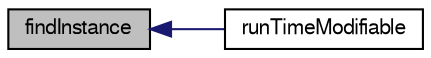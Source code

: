 digraph "findInstance"
{
  bgcolor="transparent";
  edge [fontname="FreeSans",fontsize="10",labelfontname="FreeSans",labelfontsize="10"];
  node [fontname="FreeSans",fontsize="10",shape=record];
  rankdir="LR";
  Node13928 [label="findInstance",height=0.2,width=0.4,color="black", fillcolor="grey75", style="filled", fontcolor="black"];
  Node13928 -> Node13929 [dir="back",color="midnightblue",fontsize="10",style="solid",fontname="FreeSans"];
  Node13929 [label="runTimeModifiable",height=0.2,width=0.4,color="black",URL="$a26350.html#a6b0d82b6a40b7f9c7627d6ccffd54c82",tooltip="Supports re-reading. "];
}
